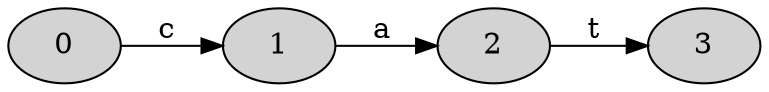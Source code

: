 // This graph generated with hfst-fst2txt blah
digraph H {
rankdir = LR;
node [style=filled] 0
0 -> 1 [label="c "];
node [style=filled] 1
1 -> 2 [label="a "];
node [style=filled] 2
2 -> 3 [label="t "];
node [shape=doublecircle,style=filled] 3
}
